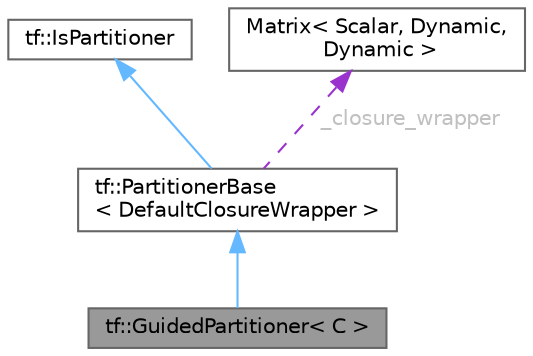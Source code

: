 digraph "tf::GuidedPartitioner&lt; C &gt;"
{
 // LATEX_PDF_SIZE
  bgcolor="transparent";
  edge [fontname=Helvetica,fontsize=10,labelfontname=Helvetica,labelfontsize=10];
  node [fontname=Helvetica,fontsize=10,shape=box,height=0.2,width=0.4];
  Node1 [id="Node000001",label="tf::GuidedPartitioner\< C \>",height=0.2,width=0.4,color="gray40", fillcolor="grey60", style="filled", fontcolor="black",tooltip="class to construct a guided partitioner for scheduling parallel algorithms"];
  Node2 -> Node1 [id="edge1_Node000001_Node000002",dir="back",color="steelblue1",style="solid",tooltip=" "];
  Node2 [id="Node000002",label="tf::PartitionerBase\l\< DefaultClosureWrapper \>",height=0.2,width=0.4,color="gray40", fillcolor="white", style="filled",URL="$classtf_1_1_partitioner_base.html",tooltip=" "];
  Node3 -> Node2 [id="edge2_Node000002_Node000003",dir="back",color="steelblue1",style="solid",tooltip=" "];
  Node3 [id="Node000003",label="tf::IsPartitioner",height=0.2,width=0.4,color="gray40", fillcolor="white", style="filled",URL="$structtf_1_1_is_partitioner.html",tooltip=" "];
  Node4 -> Node2 [id="edge3_Node000002_Node000004",dir="back",color="darkorchid3",style="dashed",tooltip=" ",label=" _closure_wrapper",fontcolor="grey" ];
  Node4 [id="Node000004",label="Matrix\< Scalar, Dynamic,\l Dynamic \>",height=0.2,width=0.4,color="gray40", fillcolor="white", style="filled",URL="$class_matrix.html",tooltip=" "];
}
